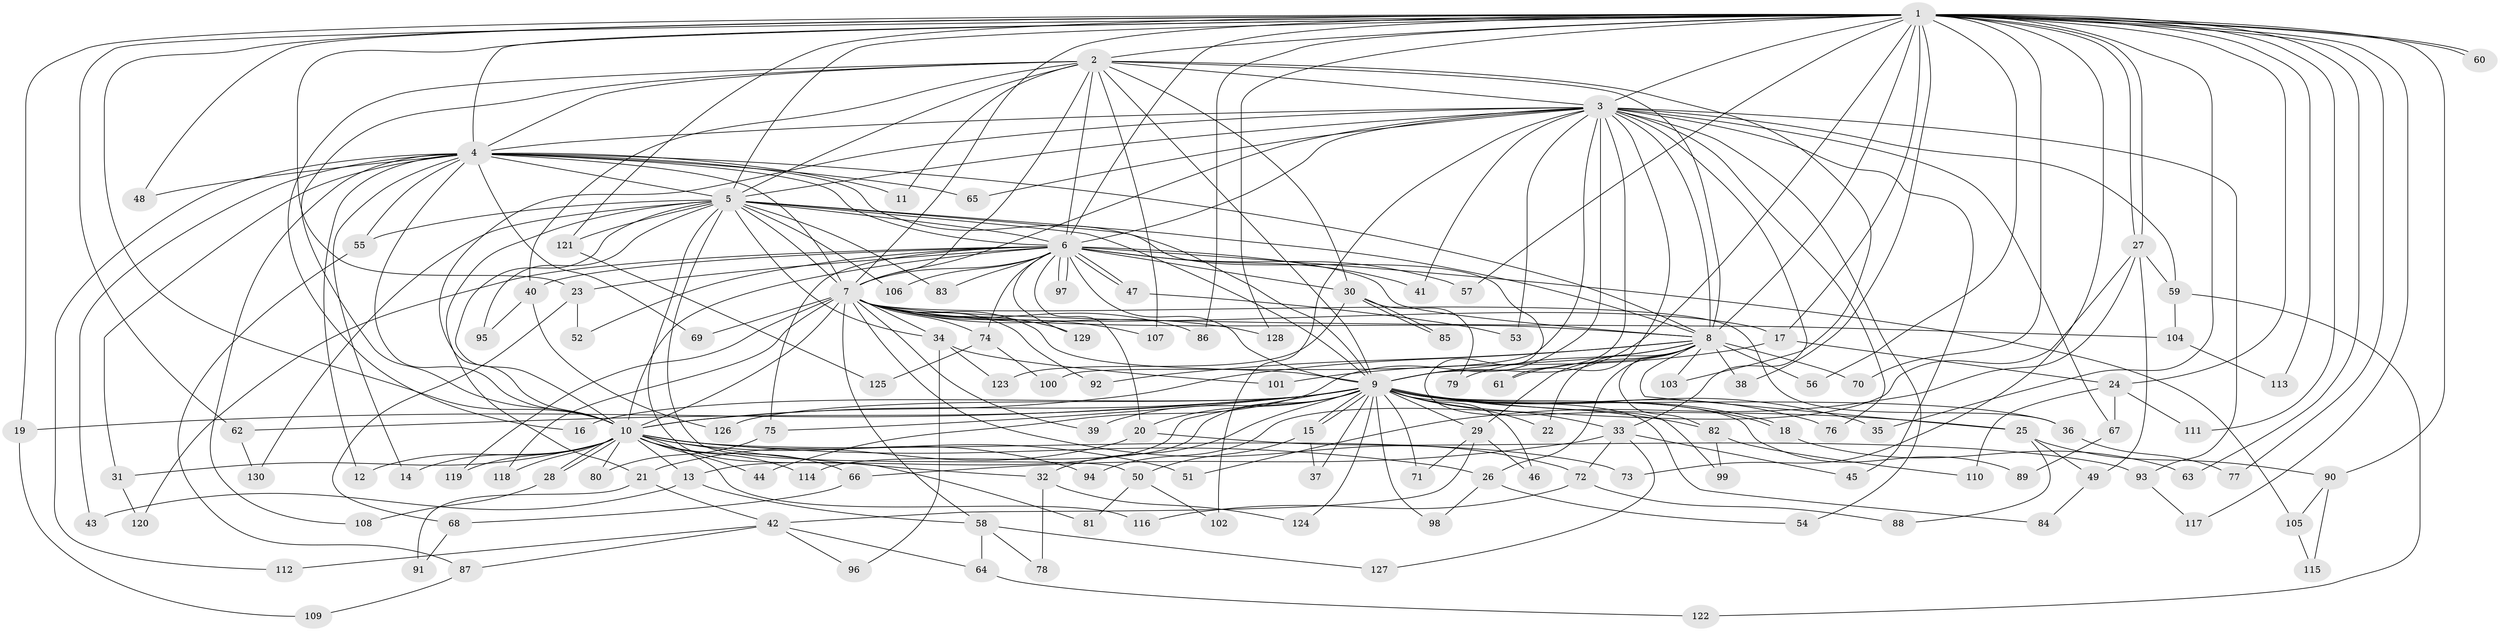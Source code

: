 // coarse degree distribution, {26: 0.019230769230769232, 16: 0.019230769230769232, 14: 0.019230769230769232, 11: 0.019230769230769232, 19: 0.019230769230769232, 21: 0.038461538461538464, 13: 0.019230769230769232, 15: 0.019230769230769232, 10: 0.019230769230769232, 20: 0.019230769230769232, 6: 0.09615384615384616, 4: 0.057692307692307696, 7: 0.057692307692307696, 2: 0.3269230769230769, 5: 0.057692307692307696, 3: 0.11538461538461539, 9: 0.019230769230769232, 1: 0.057692307692307696}
// Generated by graph-tools (version 1.1) at 2025/49/03/04/25 22:49:31]
// undirected, 130 vertices, 285 edges
graph export_dot {
  node [color=gray90,style=filled];
  1;
  2;
  3;
  4;
  5;
  6;
  7;
  8;
  9;
  10;
  11;
  12;
  13;
  14;
  15;
  16;
  17;
  18;
  19;
  20;
  21;
  22;
  23;
  24;
  25;
  26;
  27;
  28;
  29;
  30;
  31;
  32;
  33;
  34;
  35;
  36;
  37;
  38;
  39;
  40;
  41;
  42;
  43;
  44;
  45;
  46;
  47;
  48;
  49;
  50;
  51;
  52;
  53;
  54;
  55;
  56;
  57;
  58;
  59;
  60;
  61;
  62;
  63;
  64;
  65;
  66;
  67;
  68;
  69;
  70;
  71;
  72;
  73;
  74;
  75;
  76;
  77;
  78;
  79;
  80;
  81;
  82;
  83;
  84;
  85;
  86;
  87;
  88;
  89;
  90;
  91;
  92;
  93;
  94;
  95;
  96;
  97;
  98;
  99;
  100;
  101;
  102;
  103;
  104;
  105;
  106;
  107;
  108;
  109;
  110;
  111;
  112;
  113;
  114;
  115;
  116;
  117;
  118;
  119;
  120;
  121;
  122;
  123;
  124;
  125;
  126;
  127;
  128;
  129;
  130;
  1 -- 2;
  1 -- 3;
  1 -- 4;
  1 -- 5;
  1 -- 6;
  1 -- 7;
  1 -- 8;
  1 -- 9;
  1 -- 10;
  1 -- 17;
  1 -- 19;
  1 -- 23;
  1 -- 24;
  1 -- 27;
  1 -- 27;
  1 -- 35;
  1 -- 38;
  1 -- 48;
  1 -- 56;
  1 -- 57;
  1 -- 60;
  1 -- 60;
  1 -- 62;
  1 -- 63;
  1 -- 70;
  1 -- 73;
  1 -- 77;
  1 -- 86;
  1 -- 90;
  1 -- 111;
  1 -- 113;
  1 -- 117;
  1 -- 121;
  1 -- 128;
  2 -- 3;
  2 -- 4;
  2 -- 5;
  2 -- 6;
  2 -- 7;
  2 -- 8;
  2 -- 9;
  2 -- 10;
  2 -- 11;
  2 -- 16;
  2 -- 30;
  2 -- 40;
  2 -- 103;
  2 -- 107;
  3 -- 4;
  3 -- 5;
  3 -- 6;
  3 -- 7;
  3 -- 8;
  3 -- 9;
  3 -- 10;
  3 -- 33;
  3 -- 41;
  3 -- 44;
  3 -- 45;
  3 -- 53;
  3 -- 54;
  3 -- 59;
  3 -- 61;
  3 -- 65;
  3 -- 67;
  3 -- 76;
  3 -- 93;
  3 -- 100;
  3 -- 102;
  4 -- 5;
  4 -- 6;
  4 -- 7;
  4 -- 8;
  4 -- 9;
  4 -- 10;
  4 -- 11;
  4 -- 12;
  4 -- 14;
  4 -- 31;
  4 -- 43;
  4 -- 48;
  4 -- 55;
  4 -- 65;
  4 -- 69;
  4 -- 108;
  4 -- 112;
  5 -- 6;
  5 -- 7;
  5 -- 8;
  5 -- 9;
  5 -- 10;
  5 -- 21;
  5 -- 34;
  5 -- 50;
  5 -- 55;
  5 -- 81;
  5 -- 83;
  5 -- 95;
  5 -- 99;
  5 -- 106;
  5 -- 121;
  5 -- 130;
  6 -- 7;
  6 -- 8;
  6 -- 9;
  6 -- 10;
  6 -- 20;
  6 -- 23;
  6 -- 30;
  6 -- 40;
  6 -- 41;
  6 -- 47;
  6 -- 47;
  6 -- 52;
  6 -- 57;
  6 -- 74;
  6 -- 75;
  6 -- 83;
  6 -- 97;
  6 -- 97;
  6 -- 105;
  6 -- 106;
  6 -- 120;
  6 -- 129;
  7 -- 8;
  7 -- 9;
  7 -- 10;
  7 -- 17;
  7 -- 34;
  7 -- 36;
  7 -- 39;
  7 -- 58;
  7 -- 69;
  7 -- 72;
  7 -- 74;
  7 -- 86;
  7 -- 92;
  7 -- 104;
  7 -- 107;
  7 -- 118;
  7 -- 119;
  7 -- 128;
  7 -- 129;
  8 -- 9;
  8 -- 10;
  8 -- 22;
  8 -- 25;
  8 -- 26;
  8 -- 29;
  8 -- 38;
  8 -- 56;
  8 -- 61;
  8 -- 70;
  8 -- 79;
  8 -- 82;
  8 -- 92;
  8 -- 103;
  9 -- 10;
  9 -- 13;
  9 -- 15;
  9 -- 15;
  9 -- 16;
  9 -- 18;
  9 -- 18;
  9 -- 19;
  9 -- 20;
  9 -- 22;
  9 -- 25;
  9 -- 29;
  9 -- 32;
  9 -- 33;
  9 -- 35;
  9 -- 36;
  9 -- 37;
  9 -- 39;
  9 -- 46;
  9 -- 62;
  9 -- 71;
  9 -- 75;
  9 -- 76;
  9 -- 82;
  9 -- 84;
  9 -- 89;
  9 -- 98;
  9 -- 114;
  9 -- 124;
  9 -- 126;
  10 -- 12;
  10 -- 13;
  10 -- 14;
  10 -- 26;
  10 -- 28;
  10 -- 28;
  10 -- 31;
  10 -- 32;
  10 -- 44;
  10 -- 51;
  10 -- 66;
  10 -- 73;
  10 -- 80;
  10 -- 94;
  10 -- 114;
  10 -- 116;
  10 -- 118;
  10 -- 119;
  13 -- 43;
  13 -- 58;
  15 -- 37;
  15 -- 50;
  17 -- 24;
  17 -- 101;
  18 -- 63;
  19 -- 109;
  20 -- 21;
  20 -- 93;
  21 -- 42;
  21 -- 91;
  23 -- 52;
  23 -- 68;
  24 -- 67;
  24 -- 110;
  24 -- 111;
  25 -- 49;
  25 -- 88;
  25 -- 90;
  26 -- 54;
  26 -- 98;
  27 -- 49;
  27 -- 51;
  27 -- 59;
  27 -- 94;
  28 -- 108;
  29 -- 42;
  29 -- 46;
  29 -- 71;
  30 -- 79;
  30 -- 85;
  30 -- 85;
  30 -- 123;
  31 -- 120;
  32 -- 78;
  32 -- 124;
  33 -- 45;
  33 -- 66;
  33 -- 72;
  33 -- 127;
  34 -- 96;
  34 -- 101;
  34 -- 123;
  36 -- 77;
  40 -- 95;
  40 -- 126;
  42 -- 64;
  42 -- 87;
  42 -- 96;
  42 -- 112;
  47 -- 53;
  49 -- 84;
  50 -- 81;
  50 -- 102;
  55 -- 87;
  58 -- 64;
  58 -- 78;
  58 -- 127;
  59 -- 104;
  59 -- 122;
  62 -- 130;
  64 -- 122;
  66 -- 68;
  67 -- 89;
  68 -- 91;
  72 -- 88;
  72 -- 116;
  74 -- 100;
  74 -- 125;
  75 -- 80;
  82 -- 99;
  82 -- 110;
  87 -- 109;
  90 -- 105;
  90 -- 115;
  93 -- 117;
  104 -- 113;
  105 -- 115;
  121 -- 125;
}
